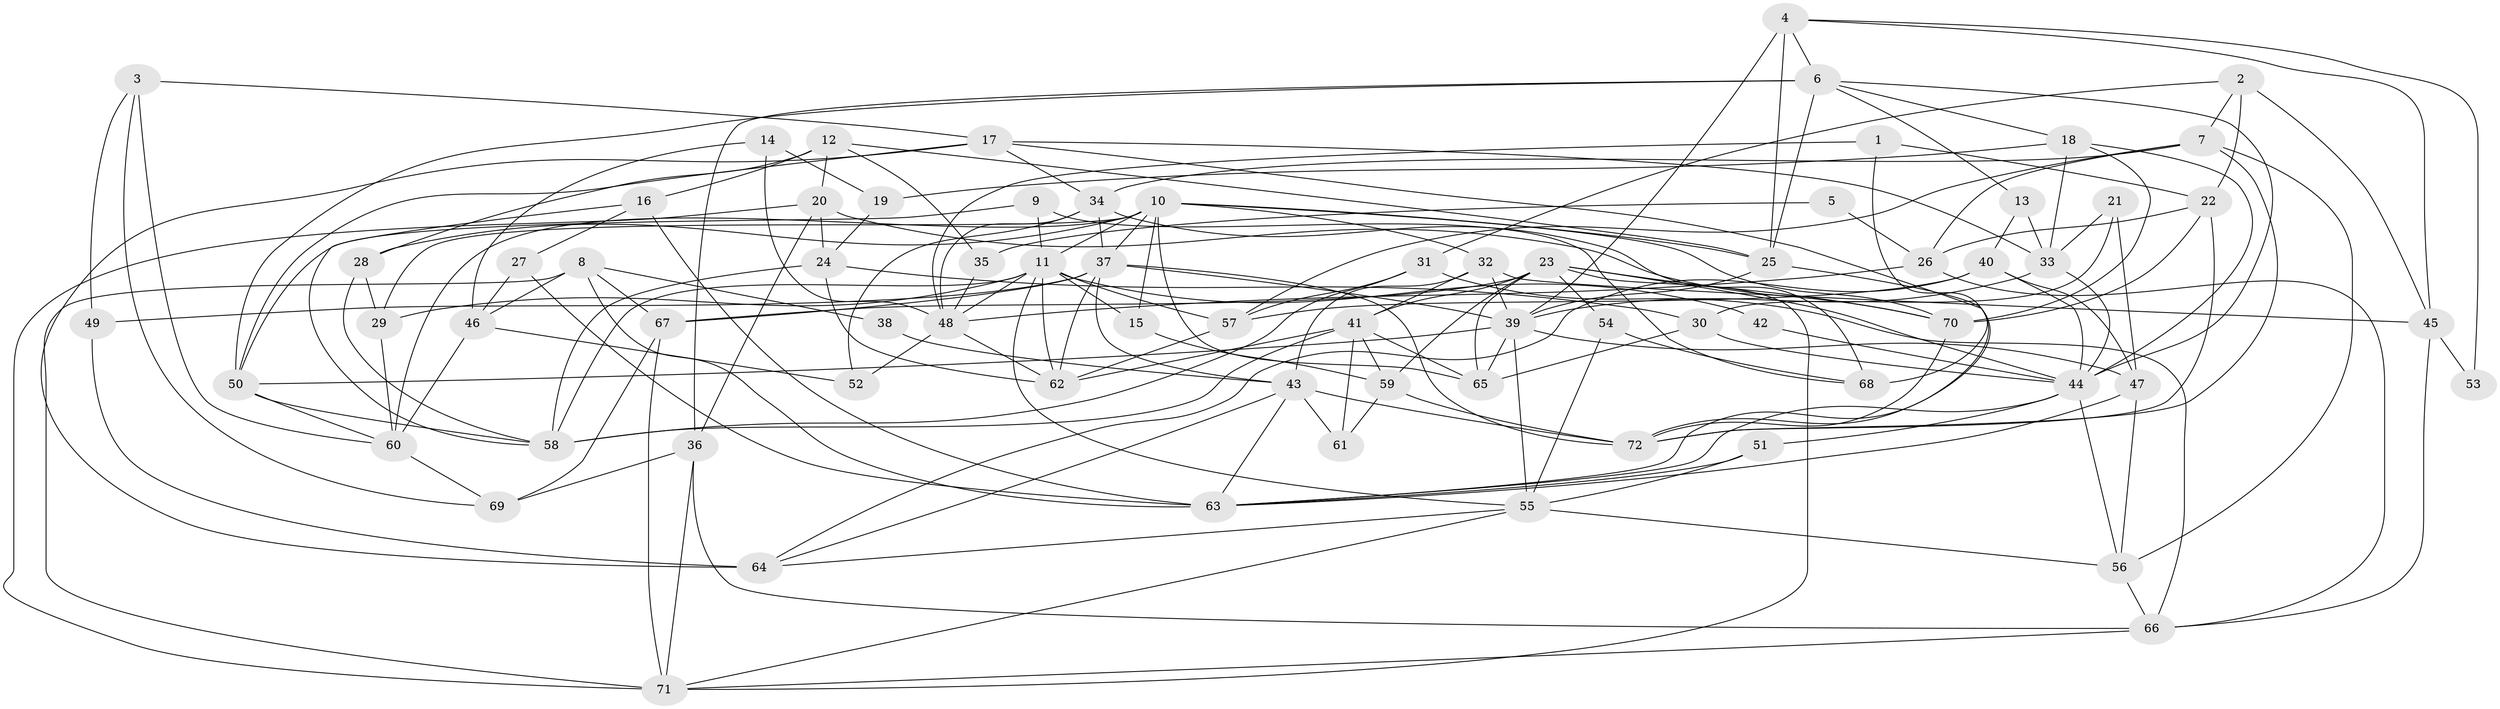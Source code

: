 // original degree distribution, {5: 0.18487394957983194, 3: 0.2857142857142857, 2: 0.12605042016806722, 4: 0.2605042016806723, 6: 0.10084033613445378, 7: 0.025210084033613446, 9: 0.008403361344537815, 8: 0.008403361344537815}
// Generated by graph-tools (version 1.1) at 2025/37/03/04/25 23:37:11]
// undirected, 72 vertices, 183 edges
graph export_dot {
  node [color=gray90,style=filled];
  1;
  2;
  3;
  4;
  5;
  6;
  7;
  8;
  9;
  10;
  11;
  12;
  13;
  14;
  15;
  16;
  17;
  18;
  19;
  20;
  21;
  22;
  23;
  24;
  25;
  26;
  27;
  28;
  29;
  30;
  31;
  32;
  33;
  34;
  35;
  36;
  37;
  38;
  39;
  40;
  41;
  42;
  43;
  44;
  45;
  46;
  47;
  48;
  49;
  50;
  51;
  52;
  53;
  54;
  55;
  56;
  57;
  58;
  59;
  60;
  61;
  62;
  63;
  64;
  65;
  66;
  67;
  68;
  69;
  70;
  71;
  72;
  1 -- 22 [weight=1.0];
  1 -- 48 [weight=1.0];
  1 -- 68 [weight=1.0];
  2 -- 7 [weight=1.0];
  2 -- 22 [weight=1.0];
  2 -- 31 [weight=1.0];
  2 -- 45 [weight=1.0];
  3 -- 17 [weight=1.0];
  3 -- 49 [weight=1.0];
  3 -- 60 [weight=1.0];
  3 -- 69 [weight=1.0];
  4 -- 6 [weight=1.0];
  4 -- 25 [weight=2.0];
  4 -- 39 [weight=1.0];
  4 -- 45 [weight=1.0];
  4 -- 53 [weight=1.0];
  5 -- 26 [weight=1.0];
  5 -- 35 [weight=1.0];
  6 -- 13 [weight=1.0];
  6 -- 18 [weight=1.0];
  6 -- 25 [weight=1.0];
  6 -- 36 [weight=1.0];
  6 -- 44 [weight=1.0];
  6 -- 50 [weight=1.0];
  7 -- 26 [weight=1.0];
  7 -- 34 [weight=1.0];
  7 -- 56 [weight=1.0];
  7 -- 57 [weight=1.0];
  7 -- 72 [weight=1.0];
  8 -- 38 [weight=1.0];
  8 -- 46 [weight=1.0];
  8 -- 63 [weight=1.0];
  8 -- 67 [weight=1.0];
  8 -- 71 [weight=2.0];
  9 -- 11 [weight=1.0];
  9 -- 50 [weight=1.0];
  9 -- 68 [weight=1.0];
  10 -- 11 [weight=1.0];
  10 -- 15 [weight=1.0];
  10 -- 25 [weight=1.0];
  10 -- 28 [weight=1.0];
  10 -- 29 [weight=1.0];
  10 -- 32 [weight=1.0];
  10 -- 37 [weight=1.0];
  10 -- 60 [weight=1.0];
  10 -- 65 [weight=2.0];
  10 -- 70 [weight=1.0];
  11 -- 15 [weight=1.0];
  11 -- 29 [weight=1.0];
  11 -- 42 [weight=1.0];
  11 -- 48 [weight=1.0];
  11 -- 55 [weight=1.0];
  11 -- 57 [weight=1.0];
  11 -- 58 [weight=1.0];
  11 -- 62 [weight=1.0];
  12 -- 16 [weight=1.0];
  12 -- 20 [weight=1.0];
  12 -- 25 [weight=1.0];
  12 -- 28 [weight=1.0];
  12 -- 35 [weight=1.0];
  13 -- 33 [weight=1.0];
  13 -- 40 [weight=1.0];
  14 -- 19 [weight=1.0];
  14 -- 46 [weight=1.0];
  14 -- 48 [weight=1.0];
  15 -- 59 [weight=1.0];
  16 -- 27 [weight=1.0];
  16 -- 58 [weight=1.0];
  16 -- 63 [weight=1.0];
  17 -- 33 [weight=1.0];
  17 -- 34 [weight=1.0];
  17 -- 50 [weight=1.0];
  17 -- 64 [weight=1.0];
  17 -- 72 [weight=1.0];
  18 -- 19 [weight=1.0];
  18 -- 33 [weight=1.0];
  18 -- 44 [weight=1.0];
  18 -- 70 [weight=1.0];
  19 -- 24 [weight=1.0];
  20 -- 24 [weight=1.0];
  20 -- 36 [weight=1.0];
  20 -- 70 [weight=1.0];
  20 -- 71 [weight=1.0];
  21 -- 30 [weight=1.0];
  21 -- 33 [weight=1.0];
  21 -- 47 [weight=1.0];
  22 -- 26 [weight=1.0];
  22 -- 70 [weight=1.0];
  22 -- 72 [weight=1.0];
  23 -- 41 [weight=1.0];
  23 -- 44 [weight=1.0];
  23 -- 54 [weight=1.0];
  23 -- 59 [weight=1.0];
  23 -- 65 [weight=1.0];
  23 -- 67 [weight=1.0];
  23 -- 70 [weight=1.0];
  23 -- 71 [weight=1.0];
  24 -- 30 [weight=1.0];
  24 -- 58 [weight=1.0];
  24 -- 62 [weight=1.0];
  25 -- 39 [weight=1.0];
  25 -- 63 [weight=1.0];
  26 -- 48 [weight=1.0];
  26 -- 66 [weight=1.0];
  27 -- 46 [weight=1.0];
  27 -- 63 [weight=1.0];
  28 -- 29 [weight=1.0];
  28 -- 58 [weight=1.0];
  29 -- 60 [weight=1.0];
  30 -- 44 [weight=1.0];
  30 -- 65 [weight=1.0];
  31 -- 57 [weight=1.0];
  31 -- 58 [weight=1.0];
  31 -- 66 [weight=1.0];
  32 -- 39 [weight=1.0];
  32 -- 41 [weight=1.0];
  32 -- 43 [weight=1.0];
  32 -- 45 [weight=1.0];
  33 -- 39 [weight=1.0];
  33 -- 44 [weight=1.0];
  34 -- 37 [weight=1.0];
  34 -- 48 [weight=1.0];
  34 -- 52 [weight=1.0];
  34 -- 68 [weight=1.0];
  35 -- 48 [weight=1.0];
  36 -- 66 [weight=1.0];
  36 -- 69 [weight=1.0];
  36 -- 71 [weight=1.0];
  37 -- 39 [weight=1.0];
  37 -- 43 [weight=1.0];
  37 -- 49 [weight=2.0];
  37 -- 62 [weight=1.0];
  37 -- 67 [weight=1.0];
  37 -- 72 [weight=1.0];
  38 -- 43 [weight=1.0];
  39 -- 47 [weight=1.0];
  39 -- 50 [weight=1.0];
  39 -- 55 [weight=1.0];
  39 -- 65 [weight=1.0];
  40 -- 44 [weight=1.0];
  40 -- 47 [weight=1.0];
  40 -- 57 [weight=1.0];
  40 -- 64 [weight=1.0];
  41 -- 58 [weight=1.0];
  41 -- 59 [weight=1.0];
  41 -- 61 [weight=1.0];
  41 -- 62 [weight=2.0];
  41 -- 65 [weight=1.0];
  42 -- 44 [weight=1.0];
  43 -- 61 [weight=1.0];
  43 -- 63 [weight=1.0];
  43 -- 64 [weight=1.0];
  43 -- 72 [weight=1.0];
  44 -- 51 [weight=1.0];
  44 -- 56 [weight=1.0];
  44 -- 63 [weight=1.0];
  45 -- 53 [weight=1.0];
  45 -- 66 [weight=1.0];
  46 -- 52 [weight=1.0];
  46 -- 60 [weight=1.0];
  47 -- 56 [weight=1.0];
  47 -- 63 [weight=1.0];
  48 -- 52 [weight=1.0];
  48 -- 62 [weight=1.0];
  49 -- 64 [weight=1.0];
  50 -- 58 [weight=1.0];
  50 -- 60 [weight=1.0];
  51 -- 55 [weight=1.0];
  51 -- 63 [weight=1.0];
  54 -- 55 [weight=1.0];
  54 -- 68 [weight=1.0];
  55 -- 56 [weight=1.0];
  55 -- 64 [weight=1.0];
  55 -- 71 [weight=1.0];
  56 -- 66 [weight=1.0];
  57 -- 62 [weight=1.0];
  59 -- 61 [weight=1.0];
  59 -- 72 [weight=1.0];
  60 -- 69 [weight=1.0];
  66 -- 71 [weight=1.0];
  67 -- 69 [weight=1.0];
  67 -- 71 [weight=1.0];
  70 -- 72 [weight=1.0];
}
